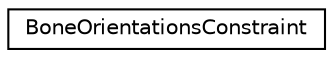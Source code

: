 digraph "Graphical Class Hierarchy"
{
  edge [fontname="Helvetica",fontsize="10",labelfontname="Helvetica",labelfontsize="10"];
  node [fontname="Helvetica",fontsize="10",shape=record];
  rankdir="LR";
  Node0 [label="BoneOrientationsConstraint",height=0.2,width=0.4,color="black", fillcolor="white", style="filled",URL="$class_bone_orientations_constraint.html",tooltip="Filter to correct the joint locations and joint orientations to constraint to range of viable human m..."];
}
